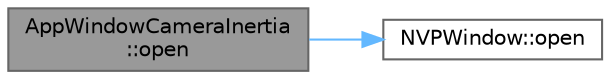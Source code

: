 digraph "AppWindowCameraInertia::open"
{
 // LATEX_PDF_SIZE
  bgcolor="transparent";
  edge [fontname=Helvetica,fontsize=10,labelfontname=Helvetica,labelfontsize=10];
  node [fontname=Helvetica,fontsize=10,shape=box,height=0.2,width=0.4];
  rankdir="LR";
  Node1 [id="Node000001",label="AppWindowCameraInertia\l::open",height=0.2,width=0.4,color="gray40", fillcolor="grey60", style="filled", fontcolor="black",tooltip="creates internal window and opens it"];
  Node1 -> Node2 [id="edge1_Node000001_Node000002",color="steelblue1",style="solid",tooltip=" "];
  Node2 [id="Node000002",label="NVPWindow::open",height=0.2,width=0.4,color="grey40", fillcolor="white", style="filled",URL="$class_n_v_p_window.html#a03489cc1b7b5d3c8fbdecfbd56d532d7",tooltip="creates internal window and opens it"];
}
